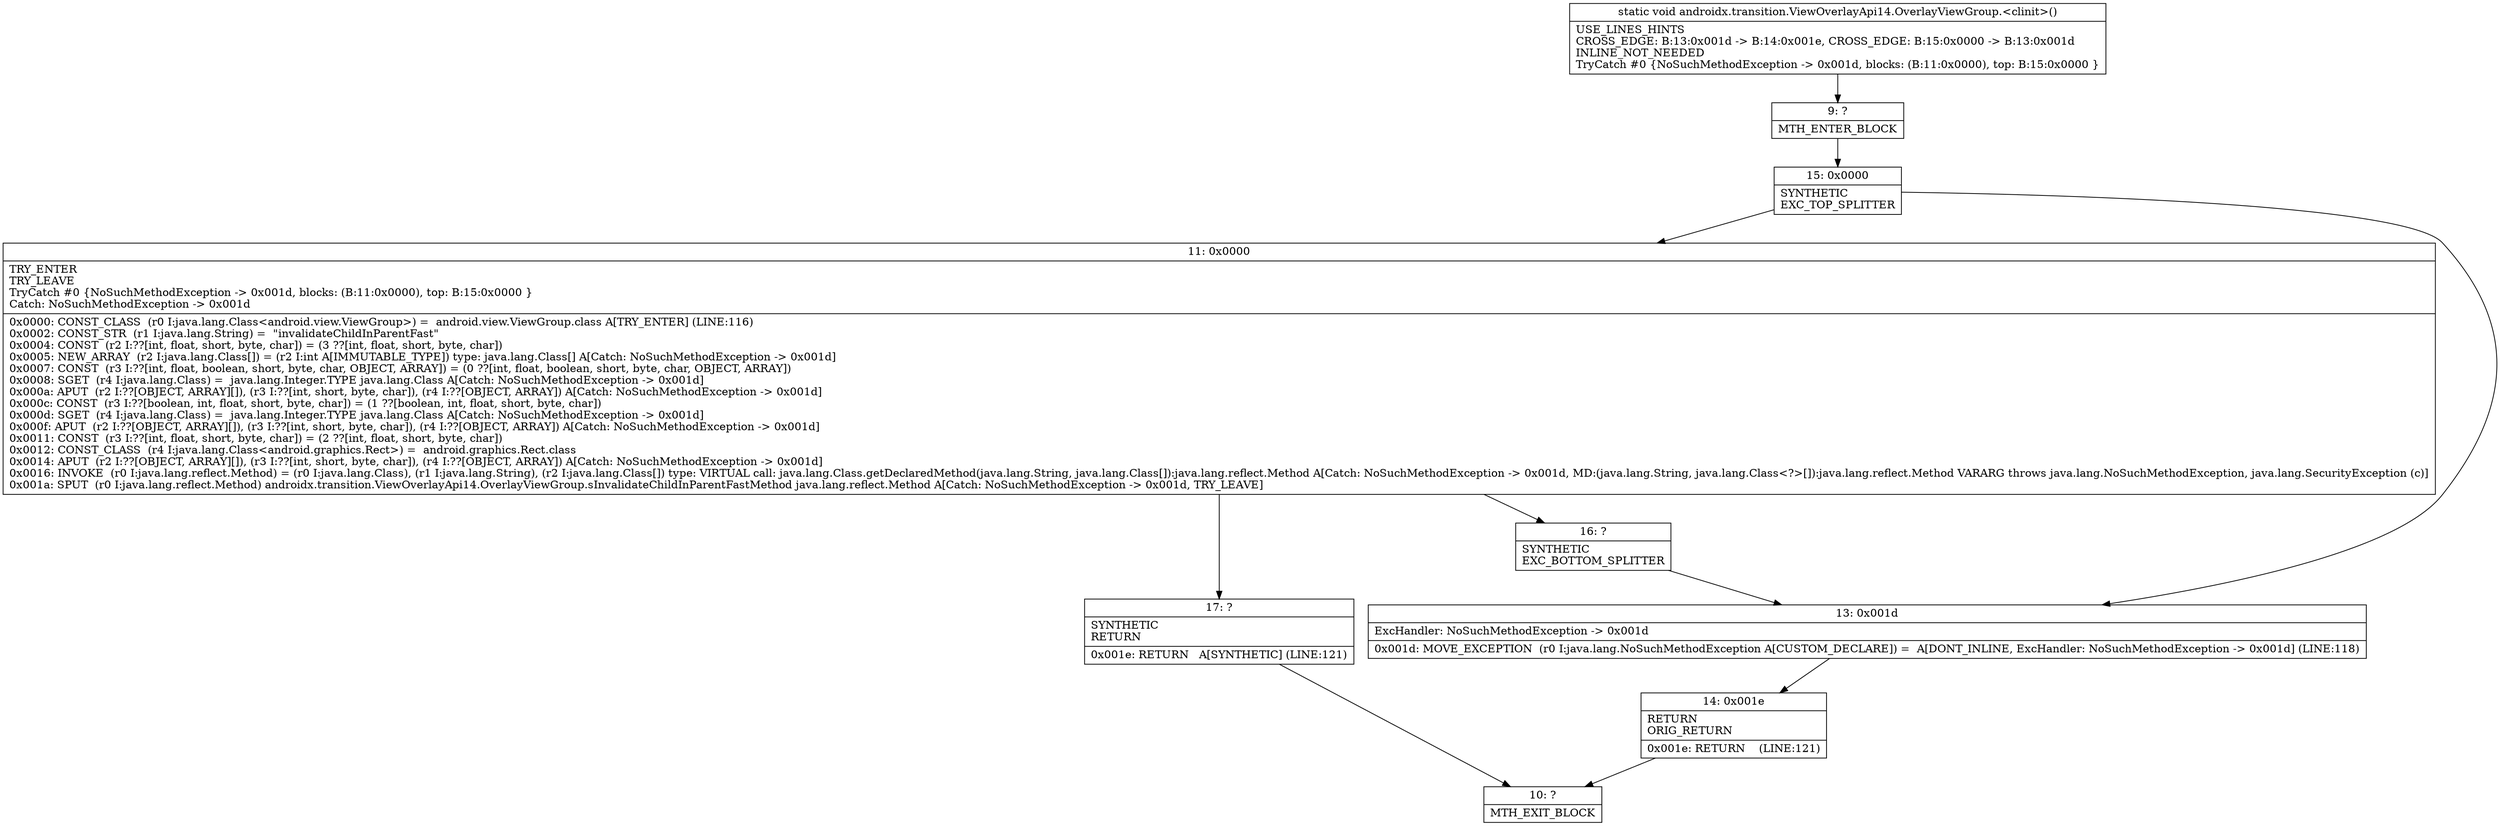 digraph "CFG forandroidx.transition.ViewOverlayApi14.OverlayViewGroup.\<clinit\>()V" {
Node_9 [shape=record,label="{9\:\ ?|MTH_ENTER_BLOCK\l}"];
Node_15 [shape=record,label="{15\:\ 0x0000|SYNTHETIC\lEXC_TOP_SPLITTER\l}"];
Node_11 [shape=record,label="{11\:\ 0x0000|TRY_ENTER\lTRY_LEAVE\lTryCatch #0 \{NoSuchMethodException \-\> 0x001d, blocks: (B:11:0x0000), top: B:15:0x0000 \}\lCatch: NoSuchMethodException \-\> 0x001d\l|0x0000: CONST_CLASS  (r0 I:java.lang.Class\<android.view.ViewGroup\>) =  android.view.ViewGroup.class A[TRY_ENTER] (LINE:116)\l0x0002: CONST_STR  (r1 I:java.lang.String) =  \"invalidateChildInParentFast\" \l0x0004: CONST  (r2 I:??[int, float, short, byte, char]) = (3 ??[int, float, short, byte, char]) \l0x0005: NEW_ARRAY  (r2 I:java.lang.Class[]) = (r2 I:int A[IMMUTABLE_TYPE]) type: java.lang.Class[] A[Catch: NoSuchMethodException \-\> 0x001d]\l0x0007: CONST  (r3 I:??[int, float, boolean, short, byte, char, OBJECT, ARRAY]) = (0 ??[int, float, boolean, short, byte, char, OBJECT, ARRAY]) \l0x0008: SGET  (r4 I:java.lang.Class) =  java.lang.Integer.TYPE java.lang.Class A[Catch: NoSuchMethodException \-\> 0x001d]\l0x000a: APUT  (r2 I:??[OBJECT, ARRAY][]), (r3 I:??[int, short, byte, char]), (r4 I:??[OBJECT, ARRAY]) A[Catch: NoSuchMethodException \-\> 0x001d]\l0x000c: CONST  (r3 I:??[boolean, int, float, short, byte, char]) = (1 ??[boolean, int, float, short, byte, char]) \l0x000d: SGET  (r4 I:java.lang.Class) =  java.lang.Integer.TYPE java.lang.Class A[Catch: NoSuchMethodException \-\> 0x001d]\l0x000f: APUT  (r2 I:??[OBJECT, ARRAY][]), (r3 I:??[int, short, byte, char]), (r4 I:??[OBJECT, ARRAY]) A[Catch: NoSuchMethodException \-\> 0x001d]\l0x0011: CONST  (r3 I:??[int, float, short, byte, char]) = (2 ??[int, float, short, byte, char]) \l0x0012: CONST_CLASS  (r4 I:java.lang.Class\<android.graphics.Rect\>) =  android.graphics.Rect.class \l0x0014: APUT  (r2 I:??[OBJECT, ARRAY][]), (r3 I:??[int, short, byte, char]), (r4 I:??[OBJECT, ARRAY]) A[Catch: NoSuchMethodException \-\> 0x001d]\l0x0016: INVOKE  (r0 I:java.lang.reflect.Method) = (r0 I:java.lang.Class), (r1 I:java.lang.String), (r2 I:java.lang.Class[]) type: VIRTUAL call: java.lang.Class.getDeclaredMethod(java.lang.String, java.lang.Class[]):java.lang.reflect.Method A[Catch: NoSuchMethodException \-\> 0x001d, MD:(java.lang.String, java.lang.Class\<?\>[]):java.lang.reflect.Method VARARG throws java.lang.NoSuchMethodException, java.lang.SecurityException (c)]\l0x001a: SPUT  (r0 I:java.lang.reflect.Method) androidx.transition.ViewOverlayApi14.OverlayViewGroup.sInvalidateChildInParentFastMethod java.lang.reflect.Method A[Catch: NoSuchMethodException \-\> 0x001d, TRY_LEAVE]\l}"];
Node_16 [shape=record,label="{16\:\ ?|SYNTHETIC\lEXC_BOTTOM_SPLITTER\l}"];
Node_17 [shape=record,label="{17\:\ ?|SYNTHETIC\lRETURN\l|0x001e: RETURN   A[SYNTHETIC] (LINE:121)\l}"];
Node_10 [shape=record,label="{10\:\ ?|MTH_EXIT_BLOCK\l}"];
Node_13 [shape=record,label="{13\:\ 0x001d|ExcHandler: NoSuchMethodException \-\> 0x001d\l|0x001d: MOVE_EXCEPTION  (r0 I:java.lang.NoSuchMethodException A[CUSTOM_DECLARE]) =  A[DONT_INLINE, ExcHandler: NoSuchMethodException \-\> 0x001d] (LINE:118)\l}"];
Node_14 [shape=record,label="{14\:\ 0x001e|RETURN\lORIG_RETURN\l|0x001e: RETURN    (LINE:121)\l}"];
MethodNode[shape=record,label="{static void androidx.transition.ViewOverlayApi14.OverlayViewGroup.\<clinit\>()  | USE_LINES_HINTS\lCROSS_EDGE: B:13:0x001d \-\> B:14:0x001e, CROSS_EDGE: B:15:0x0000 \-\> B:13:0x001d\lINLINE_NOT_NEEDED\lTryCatch #0 \{NoSuchMethodException \-\> 0x001d, blocks: (B:11:0x0000), top: B:15:0x0000 \}\l}"];
MethodNode -> Node_9;Node_9 -> Node_15;
Node_15 -> Node_11;
Node_15 -> Node_13;
Node_11 -> Node_16;
Node_11 -> Node_17;
Node_16 -> Node_13;
Node_17 -> Node_10;
Node_13 -> Node_14;
Node_14 -> Node_10;
}

